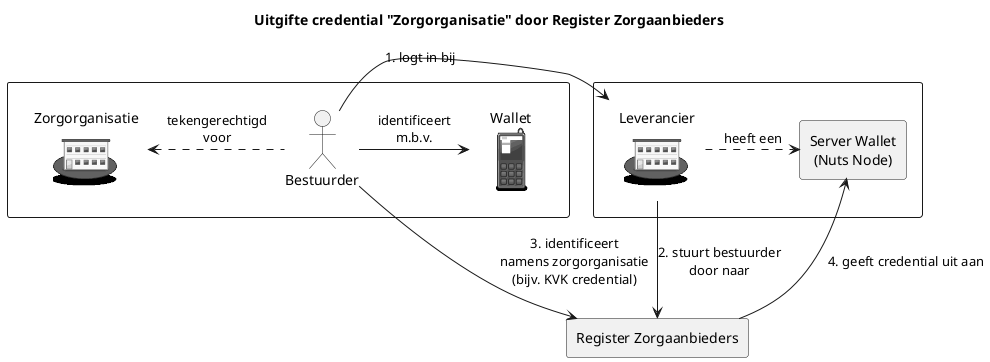 @startuml
!include <osa/mobile/pda/pda>
!include <osa/site_branch/site_branch>
skinparam {
    DefaultTextAlignment center
}

title Uitgifte credential "Zorgorganisatie" door Register Zorgaanbieders

rectangle {
    actor Bestuurder
    label Wallet as "Wallet\n<$pda{scale=0.5}>"
    label Zorgorganisatie as "Zorgorganisatie\n<$site_branch{scale=0.5}>"
}

rectangle {
    label Leverancier as "Leverancier\n<$site_branch{scale=0.5}>"
    rectangle NutsNode as "Server Wallet\n(Nuts Node)"
}

rectangle "Register Zorgaanbieders" as OrgRegistry


Bestuurder -> Leverancier : 1. logt in bij
Leverancier -down-> OrgRegistry : 2. stuurt bestuurder\ndoor naar
Bestuurder -down-> OrgRegistry : 3. identificeert\nnamens zorgorganisatie\n(bijv. KVK credential)
Bestuurder -.left-> Zorgorganisatie : tekengerechtigd\nvoor
OrgRegistry -> NutsNode : 4. geeft credential uit aan
Leverancier -.right-> NutsNode : heeft een
Bestuurder -> Wallet : identificeert\nm.b.v.

@enduml